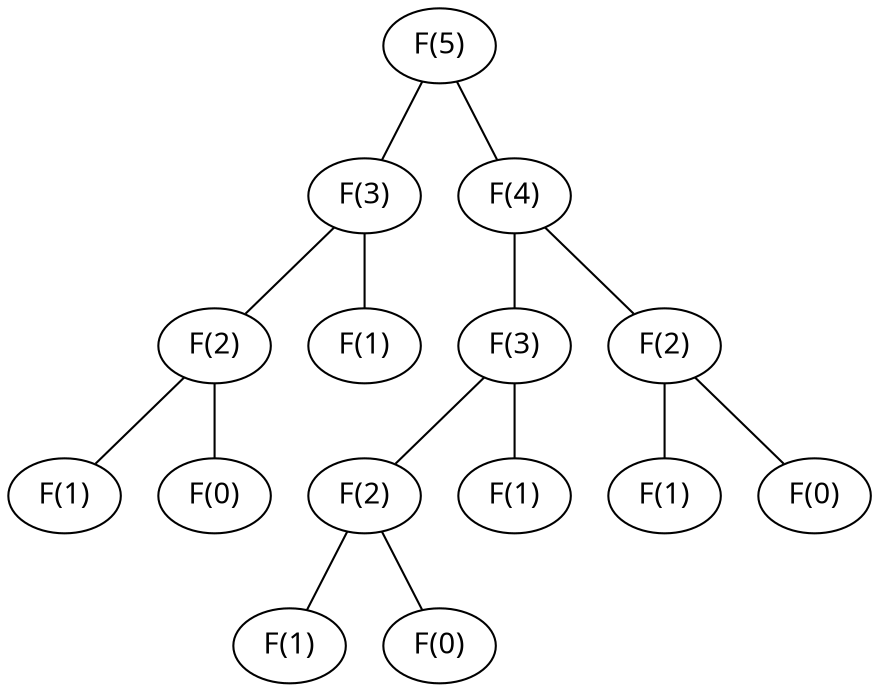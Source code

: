 graph {
 node [fontname="CMU Serif Roman"]

 "x" [label="F(5)"]
 "xa" [label="F(3)"]
 "xaa" [label="F(2)"]
 "xab" [label="F(1)"]

 "xaaa" [label="F(1)"]
 "xaab" [label="F(0)"]

 "a" [label="F(4)"]
 "ab" [label="F(3)"]
 "aa" [label="F(2)"]

 "aab" [label="F(1)"]
 "aaa" [label="F(0)"]

 "aba" [label="F(2)"]
 "abb" [label="F(1)"]

 "abaa" [label="F(1)"]
 "abab" [label="F(0)"]

 "x" -- {"a", "xa"}
 "xa" -- {"xaa", "xab"}
 "xaa" -- {"xaaa", "xaab"}
 "a" -- {"aa", "ab"}
 "aa" -- {"aaa", "aab"}
 "ab" -- {"aba", "abb"}
 "aba" -- {"abaa", "abab"}
}
